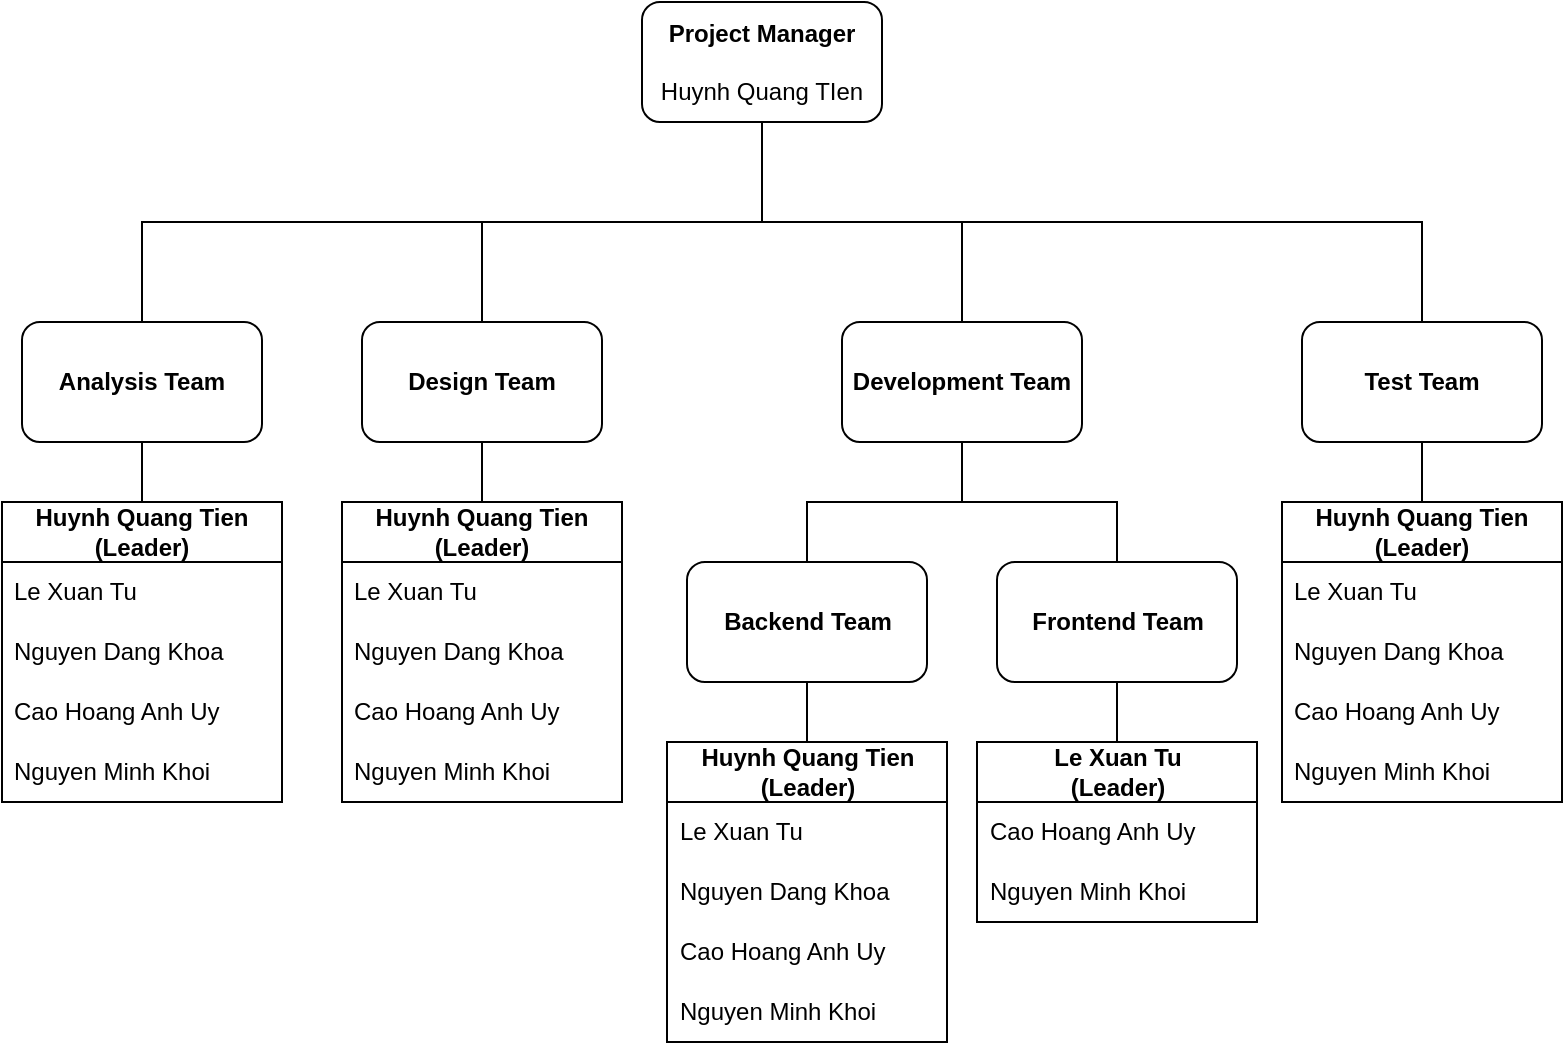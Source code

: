 <mxfile version="20.6.2" type="device"><diagram id="WGrNAOp9kU1QafYW6SMh" name="Page-1"><mxGraphModel dx="1422" dy="787" grid="1" gridSize="10" guides="1" tooltips="1" connect="1" arrows="1" fold="1" page="1" pageScale="1" pageWidth="850" pageHeight="1100" math="0" shadow="0"><root><mxCell id="0"/><mxCell id="1" parent="0"/><mxCell id="VwqefO7bnndpCtOlAKhs-54" style="edgeStyle=orthogonalEdgeStyle;rounded=0;orthogonalLoop=1;jettySize=auto;html=1;exitX=0.5;exitY=1;exitDx=0;exitDy=0;entryX=0.5;entryY=0;entryDx=0;entryDy=0;endArrow=none;endFill=0;" edge="1" parent="1" source="VwqefO7bnndpCtOlAKhs-1" target="VwqefO7bnndpCtOlAKhs-2"><mxGeometry relative="1" as="geometry"/></mxCell><mxCell id="VwqefO7bnndpCtOlAKhs-55" style="edgeStyle=orthogonalEdgeStyle;rounded=0;orthogonalLoop=1;jettySize=auto;html=1;exitX=0.5;exitY=1;exitDx=0;exitDy=0;entryX=0.5;entryY=0;entryDx=0;entryDy=0;endArrow=none;endFill=0;" edge="1" parent="1" source="VwqefO7bnndpCtOlAKhs-1" target="VwqefO7bnndpCtOlAKhs-3"><mxGeometry relative="1" as="geometry"/></mxCell><mxCell id="VwqefO7bnndpCtOlAKhs-56" style="edgeStyle=orthogonalEdgeStyle;rounded=0;orthogonalLoop=1;jettySize=auto;html=1;exitX=0.5;exitY=1;exitDx=0;exitDy=0;entryX=0.5;entryY=0;entryDx=0;entryDy=0;endArrow=none;endFill=0;" edge="1" parent="1" source="VwqefO7bnndpCtOlAKhs-1" target="VwqefO7bnndpCtOlAKhs-4"><mxGeometry relative="1" as="geometry"/></mxCell><mxCell id="VwqefO7bnndpCtOlAKhs-57" style="edgeStyle=orthogonalEdgeStyle;rounded=0;orthogonalLoop=1;jettySize=auto;html=1;exitX=0.5;exitY=1;exitDx=0;exitDy=0;entryX=0.5;entryY=0;entryDx=0;entryDy=0;endArrow=none;endFill=0;" edge="1" parent="1" source="VwqefO7bnndpCtOlAKhs-1" target="VwqefO7bnndpCtOlAKhs-5"><mxGeometry relative="1" as="geometry"/></mxCell><mxCell id="VwqefO7bnndpCtOlAKhs-1" value="&lt;b&gt;Project Manager&lt;br&gt;&lt;/b&gt;&lt;br&gt;Huynh Quang TIen" style="rounded=1;whiteSpace=wrap;html=1;" vertex="1" parent="1"><mxGeometry x="350" y="90" width="120" height="60" as="geometry"/></mxCell><mxCell id="VwqefO7bnndpCtOlAKhs-50" style="edgeStyle=orthogonalEdgeStyle;rounded=0;orthogonalLoop=1;jettySize=auto;html=1;exitX=0.5;exitY=1;exitDx=0;exitDy=0;entryX=0.5;entryY=0;entryDx=0;entryDy=0;endArrow=none;endFill=0;" edge="1" parent="1" source="VwqefO7bnndpCtOlAKhs-2" target="VwqefO7bnndpCtOlAKhs-13"><mxGeometry relative="1" as="geometry"/></mxCell><mxCell id="VwqefO7bnndpCtOlAKhs-2" value="&lt;b&gt;Analysis Team&lt;/b&gt;" style="rounded=1;whiteSpace=wrap;html=1;" vertex="1" parent="1"><mxGeometry x="40" y="250" width="120" height="60" as="geometry"/></mxCell><mxCell id="VwqefO7bnndpCtOlAKhs-49" style="edgeStyle=orthogonalEdgeStyle;rounded=0;orthogonalLoop=1;jettySize=auto;html=1;exitX=0.5;exitY=1;exitDx=0;exitDy=0;entryX=0.5;entryY=0;entryDx=0;entryDy=0;endArrow=none;endFill=0;" edge="1" parent="1" source="VwqefO7bnndpCtOlAKhs-3" target="VwqefO7bnndpCtOlAKhs-23"><mxGeometry relative="1" as="geometry"/></mxCell><mxCell id="VwqefO7bnndpCtOlAKhs-3" value="&lt;b&gt;Design Team&lt;/b&gt;" style="rounded=1;whiteSpace=wrap;html=1;" vertex="1" parent="1"><mxGeometry x="210" y="250" width="120" height="60" as="geometry"/></mxCell><mxCell id="VwqefO7bnndpCtOlAKhs-47" style="edgeStyle=orthogonalEdgeStyle;rounded=0;orthogonalLoop=1;jettySize=auto;html=1;entryX=0.5;entryY=0;entryDx=0;entryDy=0;endArrow=none;endFill=0;exitX=0.5;exitY=1;exitDx=0;exitDy=0;" edge="1" parent="1" source="VwqefO7bnndpCtOlAKhs-4" target="VwqefO7bnndpCtOlAKhs-33"><mxGeometry relative="1" as="geometry"><mxPoint x="510" y="340" as="sourcePoint"/></mxGeometry></mxCell><mxCell id="VwqefO7bnndpCtOlAKhs-48" style="edgeStyle=orthogonalEdgeStyle;rounded=0;orthogonalLoop=1;jettySize=auto;html=1;exitX=0.5;exitY=1;exitDx=0;exitDy=0;entryX=0.5;entryY=0;entryDx=0;entryDy=0;endArrow=none;endFill=0;" edge="1" parent="1" source="VwqefO7bnndpCtOlAKhs-4" target="VwqefO7bnndpCtOlAKhs-34"><mxGeometry relative="1" as="geometry"><mxPoint x="510" y="340" as="sourcePoint"/></mxGeometry></mxCell><mxCell id="VwqefO7bnndpCtOlAKhs-4" value="&lt;b&gt;Development Team&lt;/b&gt;" style="rounded=1;whiteSpace=wrap;html=1;" vertex="1" parent="1"><mxGeometry x="450" y="250" width="120" height="60" as="geometry"/></mxCell><mxCell id="VwqefO7bnndpCtOlAKhs-51" style="edgeStyle=orthogonalEdgeStyle;rounded=0;orthogonalLoop=1;jettySize=auto;html=1;exitX=0.5;exitY=1;exitDx=0;exitDy=0;entryX=0.5;entryY=0;entryDx=0;entryDy=0;endArrow=none;endFill=0;" edge="1" parent="1" source="VwqefO7bnndpCtOlAKhs-5" target="VwqefO7bnndpCtOlAKhs-28"><mxGeometry relative="1" as="geometry"/></mxCell><mxCell id="VwqefO7bnndpCtOlAKhs-5" value="&lt;b&gt;Test Team&lt;/b&gt;" style="rounded=1;whiteSpace=wrap;html=1;" vertex="1" parent="1"><mxGeometry x="680" y="250" width="120" height="60" as="geometry"/></mxCell><mxCell id="VwqefO7bnndpCtOlAKhs-13" value="&lt;b&gt;Huynh Quang Tien&lt;br&gt;(Leader)&lt;/b&gt;" style="swimlane;fontStyle=0;childLayout=stackLayout;horizontal=1;startSize=30;horizontalStack=0;resizeParent=1;resizeParentMax=0;resizeLast=0;collapsible=1;marginBottom=0;whiteSpace=wrap;html=1;" vertex="1" parent="1"><mxGeometry x="30" y="340" width="140" height="150" as="geometry"/></mxCell><mxCell id="VwqefO7bnndpCtOlAKhs-14" value="Le Xuan Tu" style="text;strokeColor=none;fillColor=none;align=left;verticalAlign=middle;spacingLeft=4;spacingRight=4;overflow=hidden;points=[[0,0.5],[1,0.5]];portConstraint=eastwest;rotatable=0;whiteSpace=wrap;html=1;" vertex="1" parent="VwqefO7bnndpCtOlAKhs-13"><mxGeometry y="30" width="140" height="30" as="geometry"/></mxCell><mxCell id="VwqefO7bnndpCtOlAKhs-15" value="Nguyen Dang Khoa" style="text;strokeColor=none;fillColor=none;align=left;verticalAlign=middle;spacingLeft=4;spacingRight=4;overflow=hidden;points=[[0,0.5],[1,0.5]];portConstraint=eastwest;rotatable=0;whiteSpace=wrap;html=1;" vertex="1" parent="VwqefO7bnndpCtOlAKhs-13"><mxGeometry y="60" width="140" height="30" as="geometry"/></mxCell><mxCell id="VwqefO7bnndpCtOlAKhs-16" value="Cao Hoang Anh Uy" style="text;strokeColor=none;fillColor=none;align=left;verticalAlign=middle;spacingLeft=4;spacingRight=4;overflow=hidden;points=[[0,0.5],[1,0.5]];portConstraint=eastwest;rotatable=0;whiteSpace=wrap;html=1;" vertex="1" parent="VwqefO7bnndpCtOlAKhs-13"><mxGeometry y="90" width="140" height="30" as="geometry"/></mxCell><mxCell id="VwqefO7bnndpCtOlAKhs-22" value="Nguyen Minh Khoi" style="text;strokeColor=none;fillColor=none;align=left;verticalAlign=middle;spacingLeft=4;spacingRight=4;overflow=hidden;points=[[0,0.5],[1,0.5]];portConstraint=eastwest;rotatable=0;whiteSpace=wrap;html=1;" vertex="1" parent="VwqefO7bnndpCtOlAKhs-13"><mxGeometry y="120" width="140" height="30" as="geometry"/></mxCell><mxCell id="VwqefO7bnndpCtOlAKhs-23" value="&lt;b&gt;Huynh Quang Tien&lt;br&gt;(Leader)&lt;/b&gt;" style="swimlane;fontStyle=0;childLayout=stackLayout;horizontal=1;startSize=30;horizontalStack=0;resizeParent=1;resizeParentMax=0;resizeLast=0;collapsible=1;marginBottom=0;whiteSpace=wrap;html=1;" vertex="1" parent="1"><mxGeometry x="200" y="340" width="140" height="150" as="geometry"/></mxCell><mxCell id="VwqefO7bnndpCtOlAKhs-24" value="Le Xuan Tu" style="text;strokeColor=none;fillColor=none;align=left;verticalAlign=middle;spacingLeft=4;spacingRight=4;overflow=hidden;points=[[0,0.5],[1,0.5]];portConstraint=eastwest;rotatable=0;whiteSpace=wrap;html=1;" vertex="1" parent="VwqefO7bnndpCtOlAKhs-23"><mxGeometry y="30" width="140" height="30" as="geometry"/></mxCell><mxCell id="VwqefO7bnndpCtOlAKhs-25" value="Nguyen Dang Khoa" style="text;strokeColor=none;fillColor=none;align=left;verticalAlign=middle;spacingLeft=4;spacingRight=4;overflow=hidden;points=[[0,0.5],[1,0.5]];portConstraint=eastwest;rotatable=0;whiteSpace=wrap;html=1;" vertex="1" parent="VwqefO7bnndpCtOlAKhs-23"><mxGeometry y="60" width="140" height="30" as="geometry"/></mxCell><mxCell id="VwqefO7bnndpCtOlAKhs-26" value="Cao Hoang Anh Uy" style="text;strokeColor=none;fillColor=none;align=left;verticalAlign=middle;spacingLeft=4;spacingRight=4;overflow=hidden;points=[[0,0.5],[1,0.5]];portConstraint=eastwest;rotatable=0;whiteSpace=wrap;html=1;" vertex="1" parent="VwqefO7bnndpCtOlAKhs-23"><mxGeometry y="90" width="140" height="30" as="geometry"/></mxCell><mxCell id="VwqefO7bnndpCtOlAKhs-27" value="Nguyen Minh Khoi" style="text;strokeColor=none;fillColor=none;align=left;verticalAlign=middle;spacingLeft=4;spacingRight=4;overflow=hidden;points=[[0,0.5],[1,0.5]];portConstraint=eastwest;rotatable=0;whiteSpace=wrap;html=1;" vertex="1" parent="VwqefO7bnndpCtOlAKhs-23"><mxGeometry y="120" width="140" height="30" as="geometry"/></mxCell><mxCell id="VwqefO7bnndpCtOlAKhs-28" value="&lt;b&gt;Huynh Quang Tien&lt;br&gt;(Leader)&lt;/b&gt;" style="swimlane;fontStyle=0;childLayout=stackLayout;horizontal=1;startSize=30;horizontalStack=0;resizeParent=1;resizeParentMax=0;resizeLast=0;collapsible=1;marginBottom=0;whiteSpace=wrap;html=1;" vertex="1" parent="1"><mxGeometry x="670" y="340" width="140" height="150" as="geometry"/></mxCell><mxCell id="VwqefO7bnndpCtOlAKhs-29" value="Le Xuan Tu" style="text;strokeColor=none;fillColor=none;align=left;verticalAlign=middle;spacingLeft=4;spacingRight=4;overflow=hidden;points=[[0,0.5],[1,0.5]];portConstraint=eastwest;rotatable=0;whiteSpace=wrap;html=1;" vertex="1" parent="VwqefO7bnndpCtOlAKhs-28"><mxGeometry y="30" width="140" height="30" as="geometry"/></mxCell><mxCell id="VwqefO7bnndpCtOlAKhs-30" value="Nguyen Dang Khoa" style="text;strokeColor=none;fillColor=none;align=left;verticalAlign=middle;spacingLeft=4;spacingRight=4;overflow=hidden;points=[[0,0.5],[1,0.5]];portConstraint=eastwest;rotatable=0;whiteSpace=wrap;html=1;" vertex="1" parent="VwqefO7bnndpCtOlAKhs-28"><mxGeometry y="60" width="140" height="30" as="geometry"/></mxCell><mxCell id="VwqefO7bnndpCtOlAKhs-31" value="Cao Hoang Anh Uy" style="text;strokeColor=none;fillColor=none;align=left;verticalAlign=middle;spacingLeft=4;spacingRight=4;overflow=hidden;points=[[0,0.5],[1,0.5]];portConstraint=eastwest;rotatable=0;whiteSpace=wrap;html=1;" vertex="1" parent="VwqefO7bnndpCtOlAKhs-28"><mxGeometry y="90" width="140" height="30" as="geometry"/></mxCell><mxCell id="VwqefO7bnndpCtOlAKhs-32" value="Nguyen Minh Khoi" style="text;strokeColor=none;fillColor=none;align=left;verticalAlign=middle;spacingLeft=4;spacingRight=4;overflow=hidden;points=[[0,0.5],[1,0.5]];portConstraint=eastwest;rotatable=0;whiteSpace=wrap;html=1;" vertex="1" parent="VwqefO7bnndpCtOlAKhs-28"><mxGeometry y="120" width="140" height="30" as="geometry"/></mxCell><mxCell id="VwqefO7bnndpCtOlAKhs-53" style="edgeStyle=orthogonalEdgeStyle;rounded=0;orthogonalLoop=1;jettySize=auto;html=1;exitX=0.5;exitY=1;exitDx=0;exitDy=0;entryX=0.5;entryY=0;entryDx=0;entryDy=0;endArrow=none;endFill=0;" edge="1" parent="1" source="VwqefO7bnndpCtOlAKhs-33" target="VwqefO7bnndpCtOlAKhs-35"><mxGeometry relative="1" as="geometry"/></mxCell><mxCell id="VwqefO7bnndpCtOlAKhs-33" value="&lt;b&gt;Backend Team&lt;/b&gt;" style="rounded=1;whiteSpace=wrap;html=1;" vertex="1" parent="1"><mxGeometry x="372.5" y="370" width="120" height="60" as="geometry"/></mxCell><mxCell id="VwqefO7bnndpCtOlAKhs-52" style="edgeStyle=orthogonalEdgeStyle;rounded=0;orthogonalLoop=1;jettySize=auto;html=1;exitX=0.5;exitY=1;exitDx=0;exitDy=0;entryX=0.5;entryY=0;entryDx=0;entryDy=0;endArrow=none;endFill=0;" edge="1" parent="1" source="VwqefO7bnndpCtOlAKhs-34" target="VwqefO7bnndpCtOlAKhs-42"><mxGeometry relative="1" as="geometry"/></mxCell><mxCell id="VwqefO7bnndpCtOlAKhs-34" value="&lt;b&gt;Frontend Team&lt;/b&gt;" style="rounded=1;whiteSpace=wrap;html=1;" vertex="1" parent="1"><mxGeometry x="527.5" y="370" width="120" height="60" as="geometry"/></mxCell><mxCell id="VwqefO7bnndpCtOlAKhs-35" value="&lt;b&gt;Huynh Quang Tien&lt;br&gt;(Leader)&lt;/b&gt;" style="swimlane;fontStyle=0;childLayout=stackLayout;horizontal=1;startSize=30;horizontalStack=0;resizeParent=1;resizeParentMax=0;resizeLast=0;collapsible=1;marginBottom=0;whiteSpace=wrap;html=1;" vertex="1" parent="1"><mxGeometry x="362.5" y="460" width="140" height="150" as="geometry"/></mxCell><mxCell id="VwqefO7bnndpCtOlAKhs-36" value="Le Xuan Tu" style="text;strokeColor=none;fillColor=none;align=left;verticalAlign=middle;spacingLeft=4;spacingRight=4;overflow=hidden;points=[[0,0.5],[1,0.5]];portConstraint=eastwest;rotatable=0;whiteSpace=wrap;html=1;" vertex="1" parent="VwqefO7bnndpCtOlAKhs-35"><mxGeometry y="30" width="140" height="30" as="geometry"/></mxCell><mxCell id="VwqefO7bnndpCtOlAKhs-37" value="Nguyen Dang Khoa" style="text;strokeColor=none;fillColor=none;align=left;verticalAlign=middle;spacingLeft=4;spacingRight=4;overflow=hidden;points=[[0,0.5],[1,0.5]];portConstraint=eastwest;rotatable=0;whiteSpace=wrap;html=1;" vertex="1" parent="VwqefO7bnndpCtOlAKhs-35"><mxGeometry y="60" width="140" height="30" as="geometry"/></mxCell><mxCell id="VwqefO7bnndpCtOlAKhs-38" value="Cao Hoang Anh Uy" style="text;strokeColor=none;fillColor=none;align=left;verticalAlign=middle;spacingLeft=4;spacingRight=4;overflow=hidden;points=[[0,0.5],[1,0.5]];portConstraint=eastwest;rotatable=0;whiteSpace=wrap;html=1;" vertex="1" parent="VwqefO7bnndpCtOlAKhs-35"><mxGeometry y="90" width="140" height="30" as="geometry"/></mxCell><mxCell id="VwqefO7bnndpCtOlAKhs-39" value="Nguyen Minh Khoi" style="text;strokeColor=none;fillColor=none;align=left;verticalAlign=middle;spacingLeft=4;spacingRight=4;overflow=hidden;points=[[0,0.5],[1,0.5]];portConstraint=eastwest;rotatable=0;whiteSpace=wrap;html=1;" vertex="1" parent="VwqefO7bnndpCtOlAKhs-35"><mxGeometry y="120" width="140" height="30" as="geometry"/></mxCell><mxCell id="VwqefO7bnndpCtOlAKhs-42" value="&lt;b&gt;Le Xuan Tu&lt;br&gt;(Leader)&lt;/b&gt;" style="swimlane;fontStyle=0;childLayout=stackLayout;horizontal=1;startSize=30;horizontalStack=0;resizeParent=1;resizeParentMax=0;resizeLast=0;collapsible=1;marginBottom=0;whiteSpace=wrap;html=1;" vertex="1" parent="1"><mxGeometry x="517.5" y="460" width="140" height="90" as="geometry"/></mxCell><mxCell id="VwqefO7bnndpCtOlAKhs-45" value="Cao Hoang Anh Uy" style="text;strokeColor=none;fillColor=none;align=left;verticalAlign=middle;spacingLeft=4;spacingRight=4;overflow=hidden;points=[[0,0.5],[1,0.5]];portConstraint=eastwest;rotatable=0;whiteSpace=wrap;html=1;" vertex="1" parent="VwqefO7bnndpCtOlAKhs-42"><mxGeometry y="30" width="140" height="30" as="geometry"/></mxCell><mxCell id="VwqefO7bnndpCtOlAKhs-46" value="Nguyen Minh Khoi" style="text;strokeColor=none;fillColor=none;align=left;verticalAlign=middle;spacingLeft=4;spacingRight=4;overflow=hidden;points=[[0,0.5],[1,0.5]];portConstraint=eastwest;rotatable=0;whiteSpace=wrap;html=1;" vertex="1" parent="VwqefO7bnndpCtOlAKhs-42"><mxGeometry y="60" width="140" height="30" as="geometry"/></mxCell></root></mxGraphModel></diagram></mxfile>